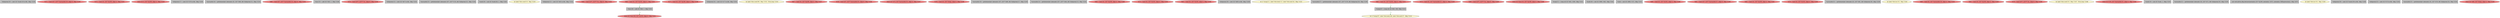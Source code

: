 
digraph G {


node6729 [fillcolor=grey,label="  %idxprom120 = zext i32 %sub119 to i64, !dbg !1529",shape=rectangle,style=filled ]
node6725 [fillcolor=lightcoral,label="  %71 = load i32*, i32** %arrayidx118, align 8, !dbg !1529",shape=ellipse,style=filled ]
node6723 [fillcolor=lightcoral,label="  %72 = load i32, i32* %j109, align 4, !dbg !1531",shape=ellipse,style=filled ]
node6720 [fillcolor=lightcoral,label="  store i32 0, i32* %j109, align 4, !dbg !1518",shape=ellipse,style=filled ]
node6718 [fillcolor=grey,label="  %idxprom117 = zext i32 %70 to i64, !dbg !1529",shape=rectangle,style=filled ]
node6717 [fillcolor=grey,label="  %arrayidx116 = getelementptr inbounds i32, i32* %66, i64 %idxprom115, !dbg !1524",shape=rectangle,style=filled ]
node6716 [fillcolor=lightcoral,label="  %66 = load i32*, i32** %arrayidx114, align 8, !dbg !1524",shape=ellipse,style=filled ]
node6726 [fillcolor=grey,label="  %inc133 = add i32 %83, 1, !dbg !1546",shape=rectangle,style=filled ]
node6714 [fillcolor=lightcoral,label="  %74 = load i32**, i32*** %c, align 8, !dbg !1534",shape=ellipse,style=filled ]
node6713 [fillcolor=grey,label="  %idxprom115 = zext i32 %67 to i64, !dbg !1524",shape=rectangle,style=filled ]
node6711 [fillcolor=grey,label="  %arrayidx123 = getelementptr inbounds i32*, i32** %74, i64 %idxprom122, !dbg !1534",shape=rectangle,style=filled ]
node6709 [fillcolor=grey,label="  %sub129 = sub i32 %sub128, 1, !dbg !1543",shape=rectangle,style=filled ]
node6707 [fillcolor=lemonchiffon,label="  br label %for.cond110, !dbg !1519",shape=ellipse,style=filled ]
node6708 [fillcolor=grey,label="  %idxprom113 = zext i32 %65 to i64, !dbg !1524",shape=rectangle,style=filled ]
node6706 [fillcolor=lightcoral,label="  %64 = load i32**, i32*** %c, align 8, !dbg !1524",shape=ellipse,style=filled ]
node6684 [fillcolor=lightcoral,label="  %84 = load i32, i32* %i105, align 4, !dbg !1551",shape=ellipse,style=filled ]
node6681 [fillcolor=lightcoral,label="  %77 = load i32, i32* %j109, align 4, !dbg !1536",shape=ellipse,style=filled ]
node6680 [fillcolor=grey,label="  %idxprom124 = zext i32 %77 to i64, !dbg !1534",shape=rectangle,style=filled ]
node6699 [fillcolor=lemonchiffon,label="  br label %for.cond106, !dbg !1552, !llvm.loop !1553",shape=ellipse,style=filled ]
node6712 [fillcolor=lightcoral,label="  %67 = load i32, i32* %j109, align 4, !dbg !1527",shape=ellipse,style=filled ]
node6682 [fillcolor=lightcoral,label="  %76 = load i32*, i32** %arrayidx123, align 8, !dbg !1534",shape=ellipse,style=filled ]
node6679 [fillcolor=lightcoral,label="  store i32 %73, i32* %arrayidx125, align 4, !dbg !1537",shape=ellipse,style=filled ]
node6678 [fillcolor=lightcoral,label="  %78 = load i32, i32* %tmp, align 4, !dbg !1538",shape=ellipse,style=filled ]
node6724 [fillcolor=grey,label="  %arrayidx118 = getelementptr inbounds i32*, i32** %69, i64 %idxprom117, !dbg !1529",shape=rectangle,style=filled ]
node6710 [fillcolor=grey,label="  %arrayidx114 = getelementptr inbounds i32*, i32** %64, i64 %idxprom113, !dbg !1524",shape=rectangle,style=filled ]
node6671 [fillcolor=lightcoral,label="  %83 = load i32, i32* %j109, align 4, !dbg !1546",shape=ellipse,style=filled ]
node6683 [fillcolor=lightcoral,label="  %75 = load i32, i32* %i105, align 4, !dbg !1535",shape=ellipse,style=filled ]
node6698 [fillcolor=lightcoral,label="  %65 = load i32, i32* %i105, align 4, !dbg !1526",shape=ellipse,style=filled ]
node6676 [fillcolor=grey,label="  %idxprom126 = zext i32 %80 to i64, !dbg !1539",shape=rectangle,style=filled ]
node6705 [fillcolor=lemonchiffon,label="  br i1 %cmp111, label %for.body112, label %for.end134, !dbg !1523",shape=ellipse,style=filled ]
node6675 [fillcolor=grey,label="  %arrayidx127 = getelementptr inbounds i32*, i32** %79, i64 %idxprom126, !dbg !1539",shape=rectangle,style=filled ]
node6693 [fillcolor=grey,label="  %cmp107 = icmp ult i32 %62, 100, !dbg !1513",shape=rectangle,style=filled ]
node6730 [fillcolor=lightcoral,label="  %73 = load i32, i32* %arrayidx121, align 4, !dbg !1529",shape=ellipse,style=filled ]
node6721 [fillcolor=lightcoral,label="  %69 = load i32**, i32*** %c, align 8, !dbg !1529",shape=ellipse,style=filled ]
node6670 [fillcolor=lightcoral,label="  store i32 %inc133, i32* %j109, align 4, !dbg !1546",shape=ellipse,style=filled ]
node6692 [fillcolor=grey,label="  %cmp111 = icmp ult i32 %63, 1500, !dbg !1522",shape=rectangle,style=filled ]
node6672 [fillcolor=grey,label="  %sub128 = sub i32 3000, %82, !dbg !1542",shape=rectangle,style=filled ]
node6728 [fillcolor=grey,label="  %sub = sub i32 3000, %72, !dbg !1532",shape=rectangle,style=filled ]
node6677 [fillcolor=lightcoral,label="  %80 = load i32, i32* %i105, align 4, !dbg !1540",shape=ellipse,style=filled ]
node6674 [fillcolor=lightcoral,label="  %81 = load i32*, i32** %arrayidx127, align 8, !dbg !1539",shape=ellipse,style=filled ]
node6673 [fillcolor=lightcoral,label="  %82 = load i32, i32* %j109, align 4, !dbg !1541",shape=ellipse,style=filled ]
node6686 [fillcolor=grey,label="  %inc136 = add i32 %84, 1, !dbg !1551",shape=rectangle,style=filled ]
node6722 [fillcolor=lightcoral,label="  %70 = load i32, i32* %i105, align 4, !dbg !1530",shape=ellipse,style=filled ]
node6687 [fillcolor=grey,label="  %arrayidx131 = getelementptr inbounds i32, i32* %81, i64 %idxprom130, !dbg !1539",shape=rectangle,style=filled ]
node6727 [fillcolor=lightcoral,label="  store i32 %inc136, i32* %i105, align 4, !dbg !1551",shape=ellipse,style=filled ]
node6690 [fillcolor=lemonchiffon,label="  br label %for.inc132, !dbg !1545",shape=ellipse,style=filled ]
node6719 [fillcolor=lightcoral,label="  %68 = load i32, i32* %arrayidx116, align 4, !dbg !1524",shape=ellipse,style=filled ]
node6688 [fillcolor=lightcoral,label="  %63 = load i32, i32* %j109, align 4, !dbg !1520",shape=ellipse,style=filled ]
node6715 [fillcolor=lightcoral,label="  %79 = load i32**, i32*** %c, align 8, !dbg !1539",shape=ellipse,style=filled ]
node6689 [fillcolor=lemonchiffon,label="  br label %for.cond110, !dbg !1547, !llvm.loop !1548",shape=ellipse,style=filled ]
node6691 [fillcolor=lightcoral,label="  store i32 %78, i32* %arrayidx131, align 4, !dbg !1544",shape=ellipse,style=filled ]
node6694 [fillcolor=grey,label="  %sub119 = sub i32 %sub, 1, !dbg !1533",shape=rectangle,style=filled ]
node6696 [fillcolor=grey,label="  %arrayidx121 = getelementptr inbounds i32, i32* %71, i64 %idxprom120, !dbg !1529",shape=rectangle,style=filled ]
node6697 [fillcolor=grey,label="  call void @llvm.dbg.declare(metadata i32* %j109, metadata !1672, metadata !DIExpression()), !dbg !1675",shape=rectangle,style=filled ]
node6700 [fillcolor=lemonchiffon,label="  br label %for.inc135, !dbg !1550",shape=ellipse,style=filled ]
node6701 [fillcolor=grey,label="  %idxprom130 = zext i32 %sub129 to i64, !dbg !1539",shape=rectangle,style=filled ]
node6695 [fillcolor=lightcoral,label="  %62 = load i32, i32* %i105, align 4, !dbg !1511",shape=ellipse,style=filled ]
node6702 [fillcolor=grey,label="  %idxprom122 = zext i32 %75 to i64, !dbg !1534",shape=rectangle,style=filled ]
node6703 [fillcolor=lemonchiffon,label="  br i1 %cmp107, label %for.body108, label %for.end137, !dbg !1514",shape=ellipse,style=filled ]
node6685 [fillcolor=grey,label="  %arrayidx125 = getelementptr inbounds i32, i32* %76, i64 %idxprom124, !dbg !1534",shape=rectangle,style=filled ]
node6704 [fillcolor=lightcoral,label="  store i32 %68, i32* %tmp, align 4, !dbg !1528",shape=ellipse,style=filled ]

node6684->node6686 [style=dotted,color=forestgreen,label="T",fontcolor=forestgreen ]
node6686->node6727 [style=dotted,color=forestgreen,label="T",fontcolor=forestgreen ]
node6695->node6693 [style=dotted,color=forestgreen,label="T",fontcolor=forestgreen ]
node6693->node6703 [style=dotted,color=forestgreen,label="T",fontcolor=forestgreen ]


}

